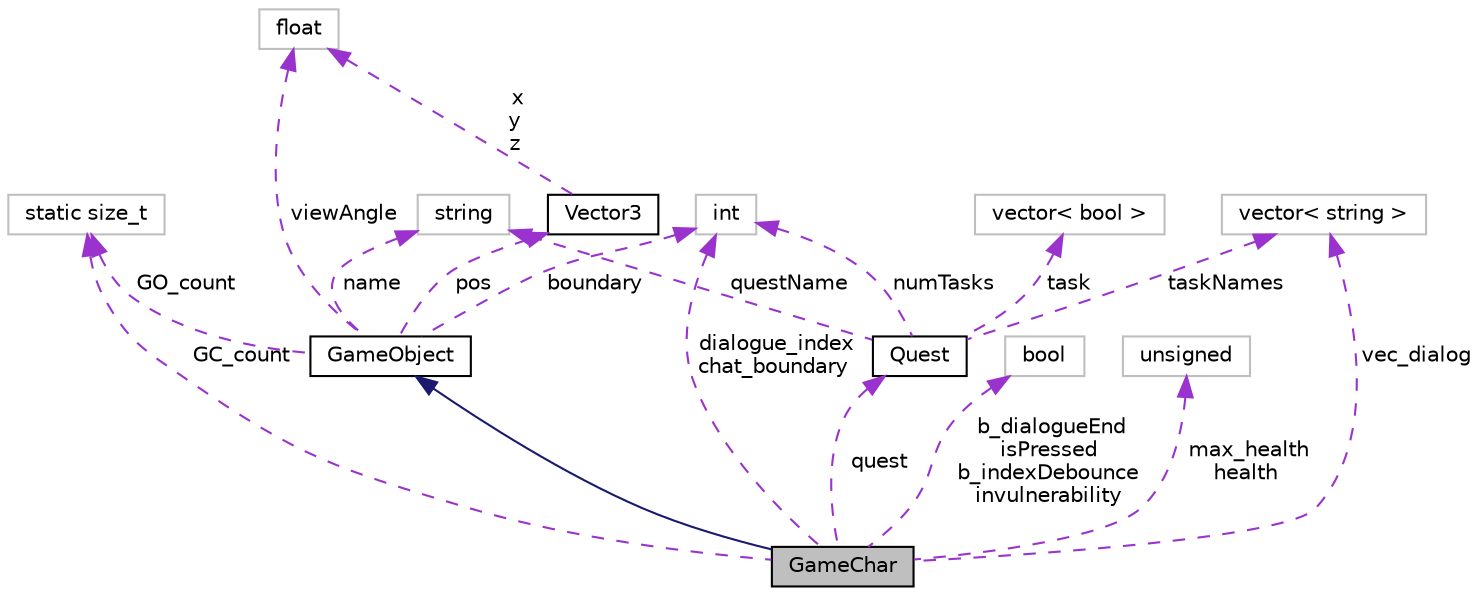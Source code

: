 digraph "GameChar"
{
  bgcolor="transparent";
  edge [fontname="Helvetica",fontsize="10",labelfontname="Helvetica",labelfontsize="10"];
  node [fontname="Helvetica",fontsize="10",shape=record];
  Node1 [label="GameChar",height=0.2,width=0.4,color="black", fillcolor="grey75", style="filled", fontcolor="black"];
  Node2 -> Node1 [dir="back",color="midnightblue",fontsize="10",style="solid",fontname="Helvetica"];
  Node2 [label="GameObject",height=0.2,width=0.4,color="black",URL="$classGameObject.html",tooltip="Class for GameObject /*. "];
  Node3 -> Node2 [dir="back",color="darkorchid3",fontsize="10",style="dashed",label=" viewAngle" ,fontname="Helvetica"];
  Node3 [label="float",height=0.2,width=0.4,color="grey75"];
  Node4 -> Node2 [dir="back",color="darkorchid3",fontsize="10",style="dashed",label=" pos" ,fontname="Helvetica"];
  Node4 [label="Vector3",height=0.2,width=0.4,color="black",URL="$structVector3.html",tooltip="Defines a 3D vector and its methods. "];
  Node3 -> Node4 [dir="back",color="darkorchid3",fontsize="10",style="dashed",label=" x\ny\nz" ,fontname="Helvetica"];
  Node5 -> Node2 [dir="back",color="darkorchid3",fontsize="10",style="dashed",label=" boundary" ,fontname="Helvetica"];
  Node5 [label="int",height=0.2,width=0.4,color="grey75"];
  Node6 -> Node2 [dir="back",color="darkorchid3",fontsize="10",style="dashed",label=" name" ,fontname="Helvetica"];
  Node6 [label="string",height=0.2,width=0.4,color="grey75"];
  Node7 -> Node2 [dir="back",color="darkorchid3",fontsize="10",style="dashed",label=" GO_count" ,fontname="Helvetica"];
  Node7 [label="static size_t",height=0.2,width=0.4,color="grey75"];
  Node5 -> Node1 [dir="back",color="darkorchid3",fontsize="10",style="dashed",label=" dialogue_index\nchat_boundary" ,fontname="Helvetica"];
  Node8 -> Node1 [dir="back",color="darkorchid3",fontsize="10",style="dashed",label=" vec_dialog" ,fontname="Helvetica"];
  Node8 [label="vector\< string \>",height=0.2,width=0.4,color="grey75"];
  Node9 -> Node1 [dir="back",color="darkorchid3",fontsize="10",style="dashed",label=" b_dialogueEnd\nisPressed\nb_indexDebounce\ninvulnerability" ,fontname="Helvetica"];
  Node9 [label="bool",height=0.2,width=0.4,color="grey75"];
  Node10 -> Node1 [dir="back",color="darkorchid3",fontsize="10",style="dashed",label=" max_health\nhealth" ,fontname="Helvetica"];
  Node10 [label="unsigned",height=0.2,width=0.4,color="grey75"];
  Node7 -> Node1 [dir="back",color="darkorchid3",fontsize="10",style="dashed",label=" GC_count" ,fontname="Helvetica"];
  Node11 -> Node1 [dir="back",color="darkorchid3",fontsize="10",style="dashed",label=" quest" ,fontname="Helvetica"];
  Node11 [label="Quest",height=0.2,width=0.4,color="black",URL="$classQuest.html",tooltip="Class for Quests /*. "];
  Node5 -> Node11 [dir="back",color="darkorchid3",fontsize="10",style="dashed",label=" numTasks" ,fontname="Helvetica"];
  Node6 -> Node11 [dir="back",color="darkorchid3",fontsize="10",style="dashed",label=" questName" ,fontname="Helvetica"];
  Node8 -> Node11 [dir="back",color="darkorchid3",fontsize="10",style="dashed",label=" taskNames" ,fontname="Helvetica"];
  Node12 -> Node11 [dir="back",color="darkorchid3",fontsize="10",style="dashed",label=" task" ,fontname="Helvetica"];
  Node12 [label="vector\< bool \>",height=0.2,width=0.4,color="grey75"];
}
